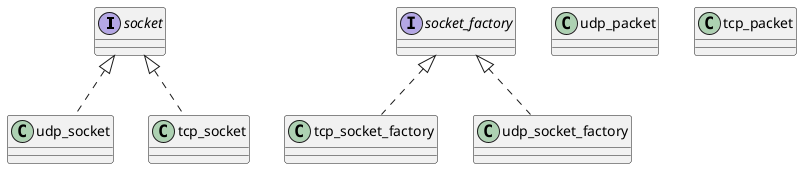 @startuml

interface socket
class udp_socket
class tcp_socket
interface socket_factory
class tcp_socket_factory
class udp_socket_factory
class udp_packet
class tcp_packet

socket <|.. udp_socket
socket <|.. tcp_socket

socket_factory <|.. tcp_socket_factory
socket_factory <|.. udp_socket_factory



@enduml